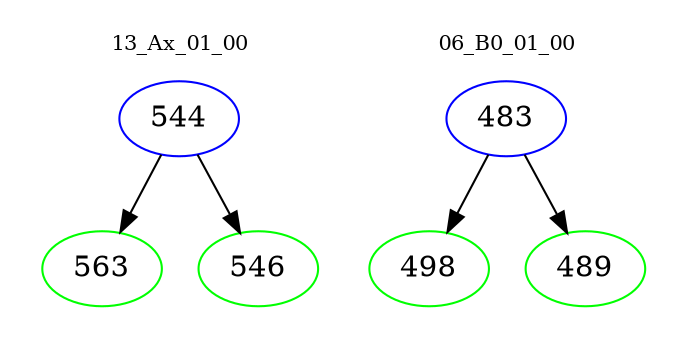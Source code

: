 digraph{
subgraph cluster_0 {
color = white
label = "13_Ax_01_00";
fontsize=10;
T0_544 [label="544", color="blue"]
T0_544 -> T0_563 [color="black"]
T0_563 [label="563", color="green"]
T0_544 -> T0_546 [color="black"]
T0_546 [label="546", color="green"]
}
subgraph cluster_1 {
color = white
label = "06_B0_01_00";
fontsize=10;
T1_483 [label="483", color="blue"]
T1_483 -> T1_498 [color="black"]
T1_498 [label="498", color="green"]
T1_483 -> T1_489 [color="black"]
T1_489 [label="489", color="green"]
}
}
